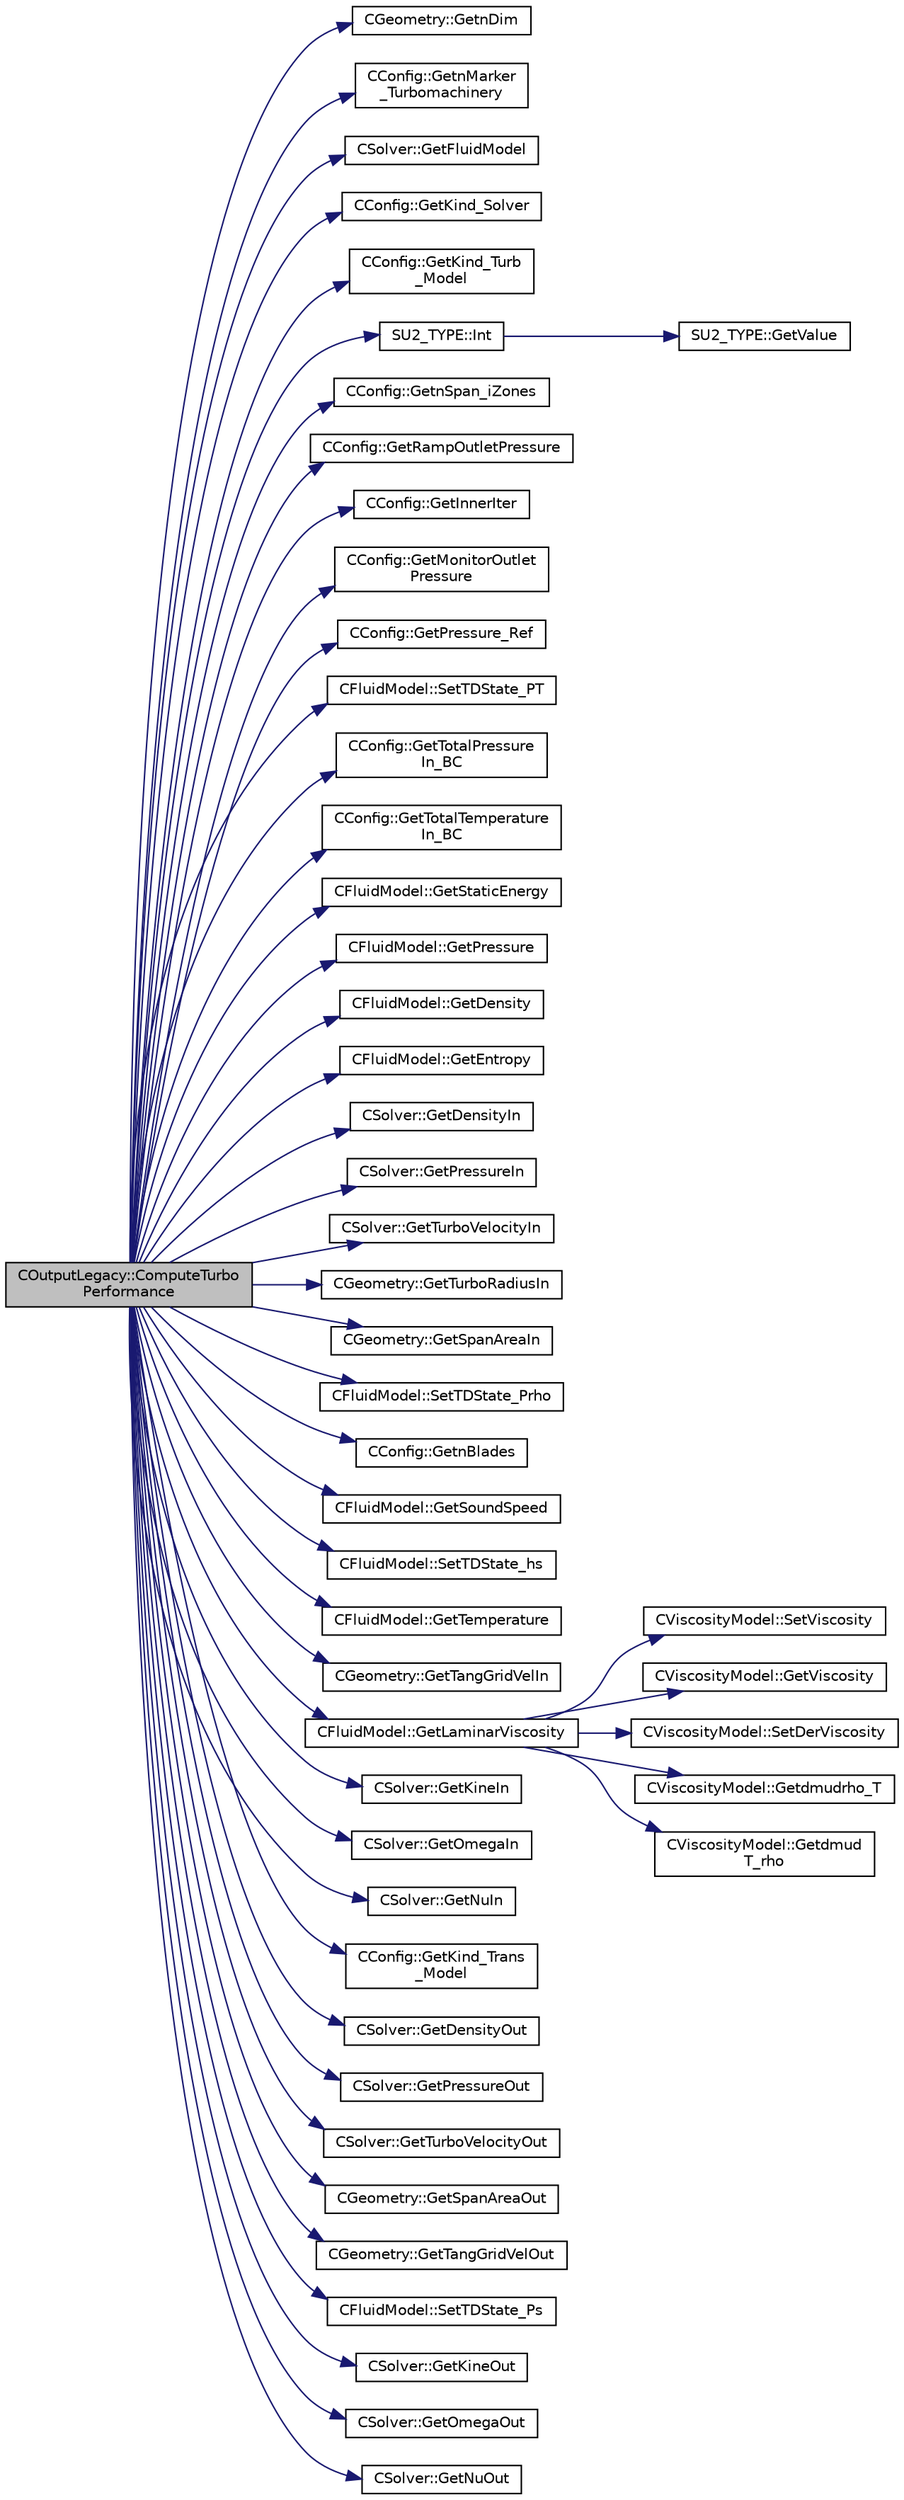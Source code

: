 digraph "COutputLegacy::ComputeTurboPerformance"
{
  edge [fontname="Helvetica",fontsize="10",labelfontname="Helvetica",labelfontsize="10"];
  node [fontname="Helvetica",fontsize="10",shape=record];
  rankdir="LR";
  Node16 [label="COutputLegacy::ComputeTurbo\lPerformance",height=0.2,width=0.4,color="black", fillcolor="grey75", style="filled", fontcolor="black"];
  Node16 -> Node17 [color="midnightblue",fontsize="10",style="solid",fontname="Helvetica"];
  Node17 [label="CGeometry::GetnDim",height=0.2,width=0.4,color="black", fillcolor="white", style="filled",URL="$class_c_geometry.html#a2af01006c0c4f74ba089582f1a3587fe",tooltip="Get number of coordinates. "];
  Node16 -> Node18 [color="midnightblue",fontsize="10",style="solid",fontname="Helvetica"];
  Node18 [label="CConfig::GetnMarker\l_Turbomachinery",height=0.2,width=0.4,color="black", fillcolor="white", style="filled",URL="$class_c_config.html#a8f0ce5b4f605f885ae5391f567e3ae20",tooltip="number Turbomachinery performance option specified from config file. "];
  Node16 -> Node19 [color="midnightblue",fontsize="10",style="solid",fontname="Helvetica"];
  Node19 [label="CSolver::GetFluidModel",height=0.2,width=0.4,color="black", fillcolor="white", style="filled",URL="$class_c_solver.html#aa0b9bfd6b7dfe827d3a1709d6472d3ea",tooltip="Compute the pressure at the infinity. "];
  Node16 -> Node20 [color="midnightblue",fontsize="10",style="solid",fontname="Helvetica"];
  Node20 [label="CConfig::GetKind_Solver",height=0.2,width=0.4,color="black", fillcolor="white", style="filled",URL="$class_c_config.html#a0e2628fc803f14ec6179427ee02e8655",tooltip="Governing equations of the flow (it can be different from the run time equation). ..."];
  Node16 -> Node21 [color="midnightblue",fontsize="10",style="solid",fontname="Helvetica"];
  Node21 [label="CConfig::GetKind_Turb\l_Model",height=0.2,width=0.4,color="black", fillcolor="white", style="filled",URL="$class_c_config.html#a40aaed07fc5844d505d2c0b7076594d7",tooltip="Get the kind of the turbulence model. "];
  Node16 -> Node22 [color="midnightblue",fontsize="10",style="solid",fontname="Helvetica"];
  Node22 [label="SU2_TYPE::Int",height=0.2,width=0.4,color="black", fillcolor="white", style="filled",URL="$namespace_s_u2___t_y_p_e.html#a6b48817766d8a6486caa2807a52f6bae",tooltip="Casts the primitive value to int (uses GetValue, already implemented for each type). "];
  Node22 -> Node23 [color="midnightblue",fontsize="10",style="solid",fontname="Helvetica"];
  Node23 [label="SU2_TYPE::GetValue",height=0.2,width=0.4,color="black", fillcolor="white", style="filled",URL="$namespace_s_u2___t_y_p_e.html#a0ed43473f5a450ce028d088427bf10cb",tooltip="Get the (primitive) value of the datatype (needs to be implemented for each new type). "];
  Node16 -> Node24 [color="midnightblue",fontsize="10",style="solid",fontname="Helvetica"];
  Node24 [label="CConfig::GetnSpan_iZones",height=0.2,width=0.4,color="black", fillcolor="white", style="filled",URL="$class_c_config.html#aa3e82c0cf9bc226e491987b53372a585",tooltip="set number span-wise sections to compute 3D BC and performance for turbomachinery. "];
  Node16 -> Node25 [color="midnightblue",fontsize="10",style="solid",fontname="Helvetica"];
  Node25 [label="CConfig::GetRampOutletPressure",height=0.2,width=0.4,color="black", fillcolor="white", style="filled",URL="$class_c_config.html#ad8d316ff1f9e14b2db8b9a69d4fe3faf",tooltip="Get Outlet Pressure Ramp option. "];
  Node16 -> Node26 [color="midnightblue",fontsize="10",style="solid",fontname="Helvetica"];
  Node26 [label="CConfig::GetInnerIter",height=0.2,width=0.4,color="black", fillcolor="white", style="filled",URL="$class_c_config.html#afb04e3794a1a3cef3c5897f31f2efd2d",tooltip="Get the current FSI iteration number. "];
  Node16 -> Node27 [color="midnightblue",fontsize="10",style="solid",fontname="Helvetica"];
  Node27 [label="CConfig::GetMonitorOutlet\lPressure",height=0.2,width=0.4,color="black", fillcolor="white", style="filled",URL="$class_c_config.html#a757f658f764c631a1c7157995f527374",tooltip="Get final Outlet Pressure value for the ramp. "];
  Node16 -> Node28 [color="midnightblue",fontsize="10",style="solid",fontname="Helvetica"];
  Node28 [label="CConfig::GetPressure_Ref",height=0.2,width=0.4,color="black", fillcolor="white", style="filled",URL="$class_c_config.html#a39147c417b27ad7df00efea4ea1fcecc",tooltip="Get the value of the reference pressure for non-dimensionalization. "];
  Node16 -> Node29 [color="midnightblue",fontsize="10",style="solid",fontname="Helvetica"];
  Node29 [label="CFluidModel::SetTDState_PT",height=0.2,width=0.4,color="black", fillcolor="white", style="filled",URL="$class_c_fluid_model.html#aba62ecbb521322a3c475561f84d77a1a",tooltip="virtual member that would be different for each gas model implemented "];
  Node16 -> Node30 [color="midnightblue",fontsize="10",style="solid",fontname="Helvetica"];
  Node30 [label="CConfig::GetTotalPressure\lIn_BC",height=0.2,width=0.4,color="black", fillcolor="white", style="filled",URL="$class_c_config.html#adcae3c96209bb56c94788ee5349760b6",tooltip="Get the inlet total pressure imposed as BC for internal flow. "];
  Node16 -> Node31 [color="midnightblue",fontsize="10",style="solid",fontname="Helvetica"];
  Node31 [label="CConfig::GetTotalTemperature\lIn_BC",height=0.2,width=0.4,color="black", fillcolor="white", style="filled",URL="$class_c_config.html#a92e03b565fea988d6f6470a502071c89",tooltip="Get the inlet total temperature imposed as BC for internal flow. "];
  Node16 -> Node32 [color="midnightblue",fontsize="10",style="solid",fontname="Helvetica"];
  Node32 [label="CFluidModel::GetStaticEnergy",height=0.2,width=0.4,color="black", fillcolor="white", style="filled",URL="$class_c_fluid_model.html#a99d4d8c322ea4f1072e0326f09154318",tooltip="Get fluid internal energy. "];
  Node16 -> Node33 [color="midnightblue",fontsize="10",style="solid",fontname="Helvetica"];
  Node33 [label="CFluidModel::GetPressure",height=0.2,width=0.4,color="black", fillcolor="white", style="filled",URL="$class_c_fluid_model.html#a169d9e9a0c7f8b5d35642940c62c4ecb",tooltip="Get fluid pressure. "];
  Node16 -> Node34 [color="midnightblue",fontsize="10",style="solid",fontname="Helvetica"];
  Node34 [label="CFluidModel::GetDensity",height=0.2,width=0.4,color="black", fillcolor="white", style="filled",URL="$class_c_fluid_model.html#ab386408b4b890e3e27be7a28a740d1ae",tooltip="Get fluid density. "];
  Node16 -> Node35 [color="midnightblue",fontsize="10",style="solid",fontname="Helvetica"];
  Node35 [label="CFluidModel::GetEntropy",height=0.2,width=0.4,color="black", fillcolor="white", style="filled",URL="$class_c_fluid_model.html#ae58726982aa144f14d097c86ae76e871",tooltip="Get fluid entropy. "];
  Node16 -> Node36 [color="midnightblue",fontsize="10",style="solid",fontname="Helvetica"];
  Node36 [label="CSolver::GetDensityIn",height=0.2,width=0.4,color="black", fillcolor="white", style="filled",URL="$class_c_solver.html#a1618ec3237ab13a93a51fe497ae85983",tooltip="A virtual member. "];
  Node16 -> Node37 [color="midnightblue",fontsize="10",style="solid",fontname="Helvetica"];
  Node37 [label="CSolver::GetPressureIn",height=0.2,width=0.4,color="black", fillcolor="white", style="filled",URL="$class_c_solver.html#a674f130421b23466967b8ecb11f16223",tooltip="A virtual member. "];
  Node16 -> Node38 [color="midnightblue",fontsize="10",style="solid",fontname="Helvetica"];
  Node38 [label="CSolver::GetTurboVelocityIn",height=0.2,width=0.4,color="black", fillcolor="white", style="filled",URL="$class_c_solver.html#ab3294ca03e99f6d6ea67fa0be209fdee",tooltip="A virtual member. "];
  Node16 -> Node39 [color="midnightblue",fontsize="10",style="solid",fontname="Helvetica"];
  Node39 [label="CGeometry::GetTurboRadiusIn",height=0.2,width=0.4,color="black", fillcolor="white", style="filled",URL="$class_c_geometry.html#af05aa0410e098e86738180696002765b",tooltip="A virtual member. "];
  Node16 -> Node40 [color="midnightblue",fontsize="10",style="solid",fontname="Helvetica"];
  Node40 [label="CGeometry::GetSpanAreaIn",height=0.2,width=0.4,color="black", fillcolor="white", style="filled",URL="$class_c_geometry.html#a08811729bf450ee9a8b2e8a20d3fad97",tooltip="A virtual member. "];
  Node16 -> Node41 [color="midnightblue",fontsize="10",style="solid",fontname="Helvetica"];
  Node41 [label="CFluidModel::SetTDState_Prho",height=0.2,width=0.4,color="black", fillcolor="white", style="filled",URL="$class_c_fluid_model.html#ad93e74a6cc6610e9c31c180040bda4e6",tooltip="virtual member that would be different for each gas model implemented "];
  Node16 -> Node42 [color="midnightblue",fontsize="10",style="solid",fontname="Helvetica"];
  Node42 [label="CConfig::GetnBlades",height=0.2,width=0.4,color="black", fillcolor="white", style="filled",URL="$class_c_config.html#a059a4a684dcc4f704e72abcbcbe3c65c",tooltip="number Turbomachinery blades computed using the pitch information. "];
  Node16 -> Node43 [color="midnightblue",fontsize="10",style="solid",fontname="Helvetica"];
  Node43 [label="CFluidModel::GetSoundSpeed",height=0.2,width=0.4,color="black", fillcolor="white", style="filled",URL="$class_c_fluid_model.html#a4a2b307dfa2a545c632548c8d7c6e86c",tooltip="Get fluid speed of sound. "];
  Node16 -> Node44 [color="midnightblue",fontsize="10",style="solid",fontname="Helvetica"];
  Node44 [label="CFluidModel::SetTDState_hs",height=0.2,width=0.4,color="black", fillcolor="white", style="filled",URL="$class_c_fluid_model.html#a445de8d73576e76b0264c2fc7e3430ad",tooltip="virtual member that would be different for each gas model implemented "];
  Node16 -> Node45 [color="midnightblue",fontsize="10",style="solid",fontname="Helvetica"];
  Node45 [label="CFluidModel::GetTemperature",height=0.2,width=0.4,color="black", fillcolor="white", style="filled",URL="$class_c_fluid_model.html#aeba3f29d27211ff50acad59477105969",tooltip="Get fluid temperature. "];
  Node16 -> Node46 [color="midnightblue",fontsize="10",style="solid",fontname="Helvetica"];
  Node46 [label="CGeometry::GetTangGridVelIn",height=0.2,width=0.4,color="black", fillcolor="white", style="filled",URL="$class_c_geometry.html#a623de5c51544f445bf5d19ad0a08847b",tooltip="A virtual member. "];
  Node16 -> Node47 [color="midnightblue",fontsize="10",style="solid",fontname="Helvetica"];
  Node47 [label="CFluidModel::GetLaminarViscosity",height=0.2,width=0.4,color="black", fillcolor="white", style="filled",URL="$class_c_fluid_model.html#aacc86b5eb9d89d858870caf49c63eed8",tooltip="Get fluid dynamic viscosity. "];
  Node47 -> Node48 [color="midnightblue",fontsize="10",style="solid",fontname="Helvetica"];
  Node48 [label="CViscosityModel::SetViscosity",height=0.2,width=0.4,color="black", fillcolor="white", style="filled",URL="$class_c_viscosity_model.html#af665c498219e0954aba6a62000be2d92",tooltip="Set Viscosity. "];
  Node47 -> Node49 [color="midnightblue",fontsize="10",style="solid",fontname="Helvetica"];
  Node49 [label="CViscosityModel::GetViscosity",height=0.2,width=0.4,color="black", fillcolor="white", style="filled",URL="$class_c_viscosity_model.html#abd109aeaf6af06115166fe4fe46f733c",tooltip="return viscosity value. "];
  Node47 -> Node50 [color="midnightblue",fontsize="10",style="solid",fontname="Helvetica"];
  Node50 [label="CViscosityModel::SetDerViscosity",height=0.2,width=0.4,color="black", fillcolor="white", style="filled",URL="$class_c_viscosity_model.html#a404a4a2a95dbe269ca84b9df7dbaad35",tooltip="Set Viscosity Derivatives. "];
  Node47 -> Node51 [color="midnightblue",fontsize="10",style="solid",fontname="Helvetica"];
  Node51 [label="CViscosityModel::Getdmudrho_T",height=0.2,width=0.4,color="black", fillcolor="white", style="filled",URL="$class_c_viscosity_model.html#aeb8f1e75690ad356aa3cef03e63079a5",tooltip="return viscosity partial derivative value. "];
  Node47 -> Node52 [color="midnightblue",fontsize="10",style="solid",fontname="Helvetica"];
  Node52 [label="CViscosityModel::Getdmud\lT_rho",height=0.2,width=0.4,color="black", fillcolor="white", style="filled",URL="$class_c_viscosity_model.html#a1452210f8279fae334c664ca4a4ae43a",tooltip="return viscosity partial derivative value. "];
  Node16 -> Node53 [color="midnightblue",fontsize="10",style="solid",fontname="Helvetica"];
  Node53 [label="CSolver::GetKineIn",height=0.2,width=0.4,color="black", fillcolor="white", style="filled",URL="$class_c_solver.html#a33540caba6296e63b5049c5960b1666e",tooltip="A virtual member. "];
  Node16 -> Node54 [color="midnightblue",fontsize="10",style="solid",fontname="Helvetica"];
  Node54 [label="CSolver::GetOmegaIn",height=0.2,width=0.4,color="black", fillcolor="white", style="filled",URL="$class_c_solver.html#a81bf6b76c015149f1d38022a9e95e1eb",tooltip="A virtual member. "];
  Node16 -> Node55 [color="midnightblue",fontsize="10",style="solid",fontname="Helvetica"];
  Node55 [label="CSolver::GetNuIn",height=0.2,width=0.4,color="black", fillcolor="white", style="filled",URL="$class_c_solver.html#a04251ea58a7b42cceae95539b46f7e30",tooltip="A virtual member. "];
  Node16 -> Node56 [color="midnightblue",fontsize="10",style="solid",fontname="Helvetica"];
  Node56 [label="CConfig::GetKind_Trans\l_Model",height=0.2,width=0.4,color="black", fillcolor="white", style="filled",URL="$class_c_config.html#a362c61be9d6c43c8913d7379c6fd2300",tooltip="Get the kind of the transition model. "];
  Node16 -> Node57 [color="midnightblue",fontsize="10",style="solid",fontname="Helvetica"];
  Node57 [label="CSolver::GetDensityOut",height=0.2,width=0.4,color="black", fillcolor="white", style="filled",URL="$class_c_solver.html#a4b671feb0038985623c55265a0b81df0",tooltip="A virtual member. "];
  Node16 -> Node58 [color="midnightblue",fontsize="10",style="solid",fontname="Helvetica"];
  Node58 [label="CSolver::GetPressureOut",height=0.2,width=0.4,color="black", fillcolor="white", style="filled",URL="$class_c_solver.html#acd27c45cef9cb519a29268d747b3390f",tooltip="A virtual member. "];
  Node16 -> Node59 [color="midnightblue",fontsize="10",style="solid",fontname="Helvetica"];
  Node59 [label="CSolver::GetTurboVelocityOut",height=0.2,width=0.4,color="black", fillcolor="white", style="filled",URL="$class_c_solver.html#af6d8c55bb2fdc3eca1f74bcc35787cc0",tooltip="A virtual member. "];
  Node16 -> Node60 [color="midnightblue",fontsize="10",style="solid",fontname="Helvetica"];
  Node60 [label="CGeometry::GetSpanAreaOut",height=0.2,width=0.4,color="black", fillcolor="white", style="filled",URL="$class_c_geometry.html#a81f424f04e4403f5408c2a436f8b6965",tooltip="A virtual member. "];
  Node16 -> Node61 [color="midnightblue",fontsize="10",style="solid",fontname="Helvetica"];
  Node61 [label="CGeometry::GetTangGridVelOut",height=0.2,width=0.4,color="black", fillcolor="white", style="filled",URL="$class_c_geometry.html#a317a3331b32a6e020cb81c4ca2f07074",tooltip="A virtual member. "];
  Node16 -> Node62 [color="midnightblue",fontsize="10",style="solid",fontname="Helvetica"];
  Node62 [label="CFluidModel::SetTDState_Ps",height=0.2,width=0.4,color="black", fillcolor="white", style="filled",URL="$class_c_fluid_model.html#aecce8d3901cef3ef3d31d75288cb2f73",tooltip="virtual member that would be different for each gas model implemented "];
  Node16 -> Node63 [color="midnightblue",fontsize="10",style="solid",fontname="Helvetica"];
  Node63 [label="CSolver::GetKineOut",height=0.2,width=0.4,color="black", fillcolor="white", style="filled",URL="$class_c_solver.html#a3a270d1976160bfe3af2b0fde81c245a",tooltip="A virtual member. "];
  Node16 -> Node64 [color="midnightblue",fontsize="10",style="solid",fontname="Helvetica"];
  Node64 [label="CSolver::GetOmegaOut",height=0.2,width=0.4,color="black", fillcolor="white", style="filled",URL="$class_c_solver.html#a611d50841142f3a458b6a34dd1bfade8",tooltip="A virtual member. "];
  Node16 -> Node65 [color="midnightblue",fontsize="10",style="solid",fontname="Helvetica"];
  Node65 [label="CSolver::GetNuOut",height=0.2,width=0.4,color="black", fillcolor="white", style="filled",URL="$class_c_solver.html#a361d0544071fb10b6733fdb0864479d8",tooltip="A virtual member. "];
}
